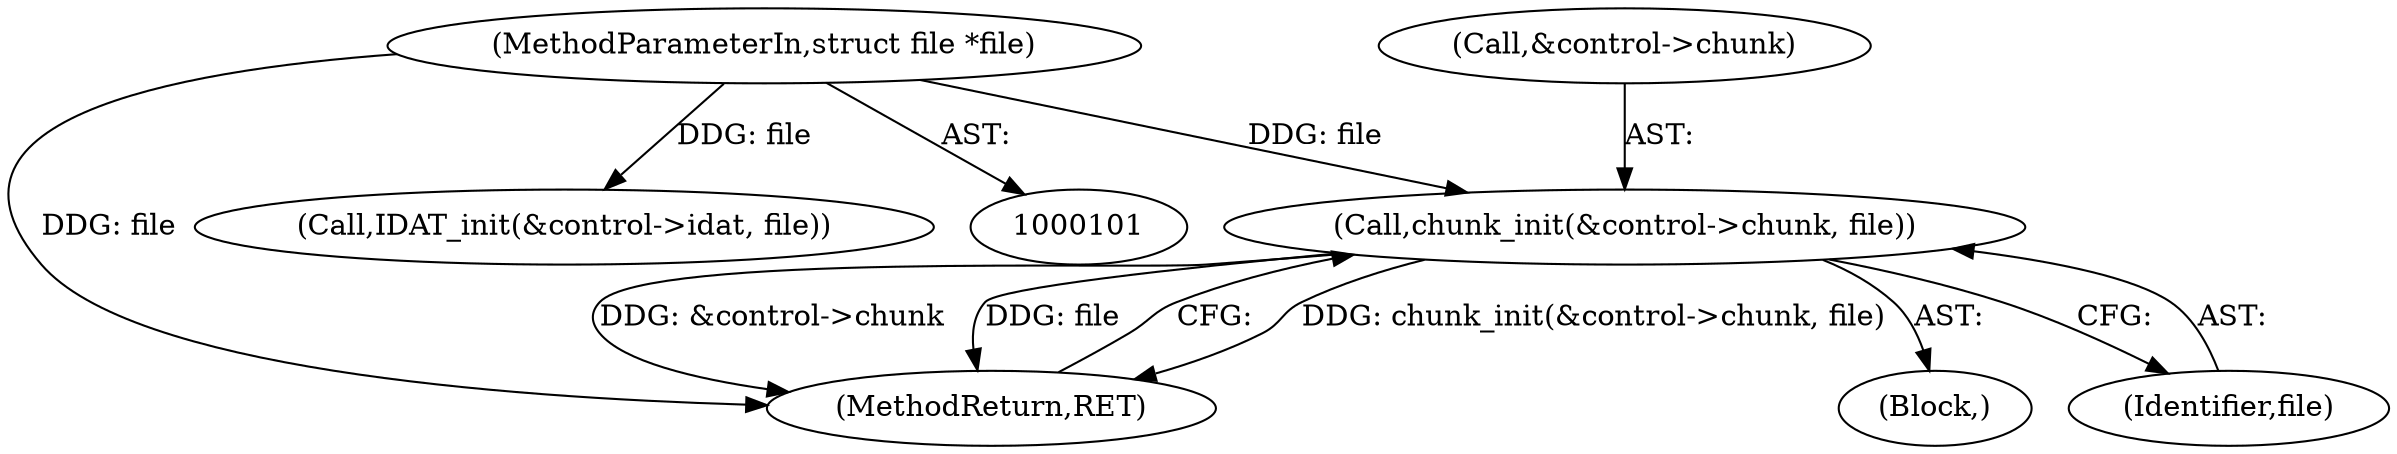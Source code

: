 digraph "0_Android_9d4853418ab2f754c2b63e091c29c5529b8b86ca_163@pointer" {
"1000128" [label="(Call,chunk_init(&control->chunk, file))"];
"1000102" [label="(MethodParameterIn,struct file *file)"];
"1000134" [label="(MethodReturn,RET)"];
"1000121" [label="(Block,)"];
"1000128" [label="(Call,chunk_init(&control->chunk, file))"];
"1000133" [label="(Identifier,file)"];
"1000102" [label="(MethodParameterIn,struct file *file)"];
"1000129" [label="(Call,&control->chunk)"];
"1000114" [label="(Call,IDAT_init(&control->idat, file))"];
"1000128" -> "1000121"  [label="AST: "];
"1000128" -> "1000133"  [label="CFG: "];
"1000129" -> "1000128"  [label="AST: "];
"1000133" -> "1000128"  [label="AST: "];
"1000134" -> "1000128"  [label="CFG: "];
"1000128" -> "1000134"  [label="DDG: chunk_init(&control->chunk, file)"];
"1000128" -> "1000134"  [label="DDG: &control->chunk"];
"1000128" -> "1000134"  [label="DDG: file"];
"1000102" -> "1000128"  [label="DDG: file"];
"1000102" -> "1000101"  [label="AST: "];
"1000102" -> "1000134"  [label="DDG: file"];
"1000102" -> "1000114"  [label="DDG: file"];
}
